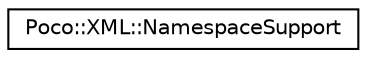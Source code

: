digraph "Graphical Class Hierarchy"
{
 // LATEX_PDF_SIZE
  edge [fontname="Helvetica",fontsize="10",labelfontname="Helvetica",labelfontsize="10"];
  node [fontname="Helvetica",fontsize="10",shape=record];
  rankdir="LR";
  Node0 [label="Poco::XML::NamespaceSupport",height=0.2,width=0.4,color="black", fillcolor="white", style="filled",URL="$classPoco_1_1XML_1_1NamespaceSupport.html",tooltip=" "];
}
